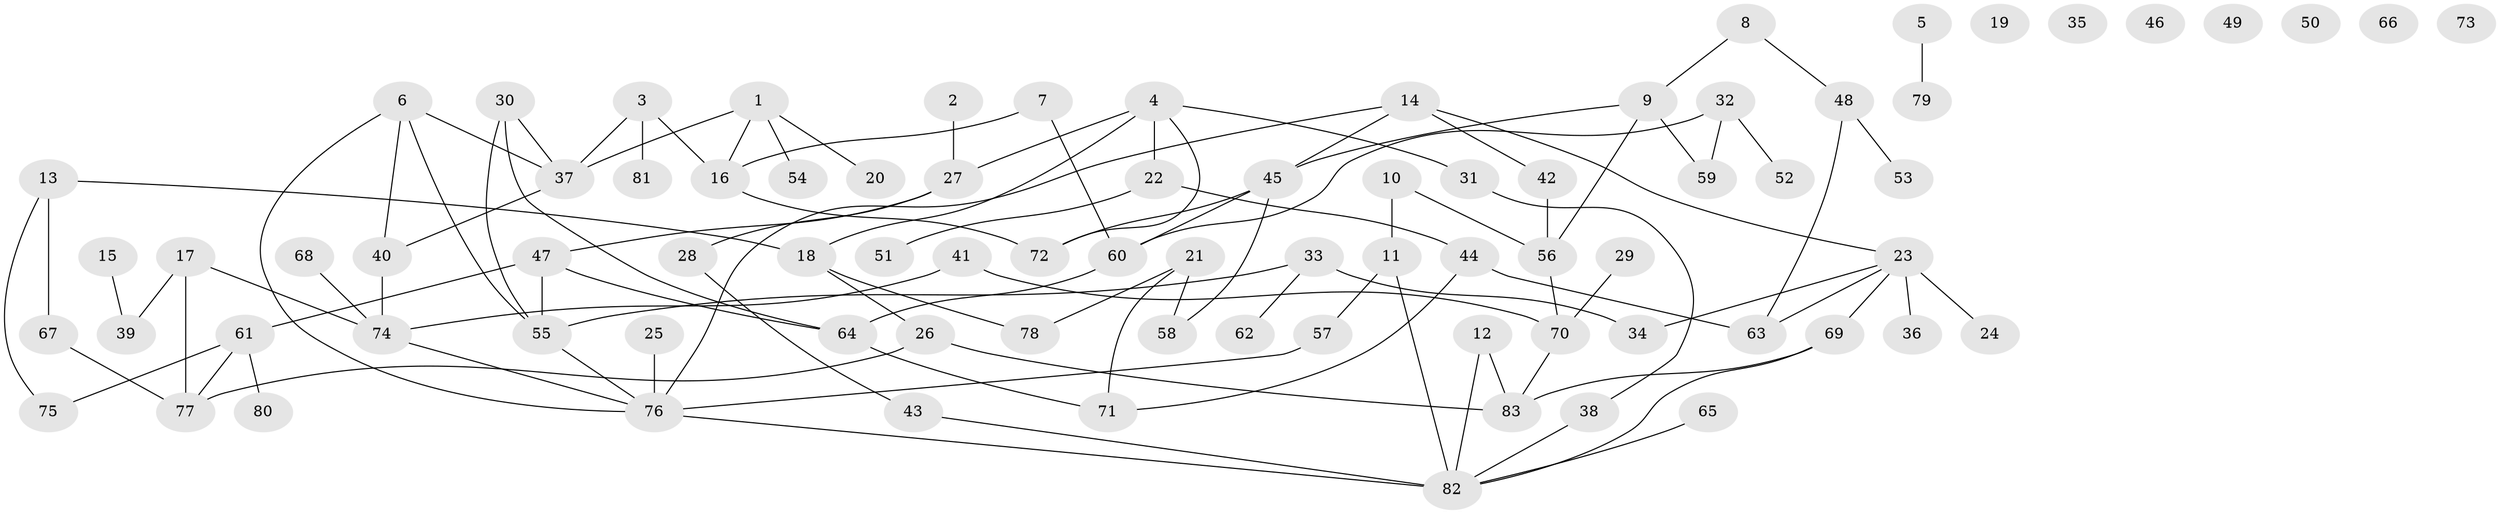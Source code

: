 // Generated by graph-tools (version 1.1) at 2025/40/03/09/25 04:40:09]
// undirected, 83 vertices, 105 edges
graph export_dot {
graph [start="1"]
  node [color=gray90,style=filled];
  1;
  2;
  3;
  4;
  5;
  6;
  7;
  8;
  9;
  10;
  11;
  12;
  13;
  14;
  15;
  16;
  17;
  18;
  19;
  20;
  21;
  22;
  23;
  24;
  25;
  26;
  27;
  28;
  29;
  30;
  31;
  32;
  33;
  34;
  35;
  36;
  37;
  38;
  39;
  40;
  41;
  42;
  43;
  44;
  45;
  46;
  47;
  48;
  49;
  50;
  51;
  52;
  53;
  54;
  55;
  56;
  57;
  58;
  59;
  60;
  61;
  62;
  63;
  64;
  65;
  66;
  67;
  68;
  69;
  70;
  71;
  72;
  73;
  74;
  75;
  76;
  77;
  78;
  79;
  80;
  81;
  82;
  83;
  1 -- 16;
  1 -- 20;
  1 -- 37;
  1 -- 54;
  2 -- 27;
  3 -- 16;
  3 -- 37;
  3 -- 81;
  4 -- 18;
  4 -- 22;
  4 -- 27;
  4 -- 31;
  4 -- 72;
  5 -- 79;
  6 -- 37;
  6 -- 40;
  6 -- 55;
  6 -- 76;
  7 -- 16;
  7 -- 60;
  8 -- 9;
  8 -- 48;
  9 -- 45;
  9 -- 56;
  9 -- 59;
  10 -- 11;
  10 -- 56;
  11 -- 57;
  11 -- 82;
  12 -- 82;
  12 -- 83;
  13 -- 18;
  13 -- 67;
  13 -- 75;
  14 -- 23;
  14 -- 42;
  14 -- 45;
  14 -- 76;
  15 -- 39;
  16 -- 72;
  17 -- 39;
  17 -- 74;
  17 -- 77;
  18 -- 26;
  18 -- 78;
  21 -- 58;
  21 -- 71;
  21 -- 78;
  22 -- 44;
  22 -- 51;
  23 -- 24;
  23 -- 34;
  23 -- 36;
  23 -- 63;
  23 -- 69;
  25 -- 76;
  26 -- 77;
  26 -- 83;
  27 -- 28;
  27 -- 47;
  28 -- 43;
  29 -- 70;
  30 -- 37;
  30 -- 55;
  30 -- 64;
  31 -- 38;
  32 -- 52;
  32 -- 59;
  32 -- 60;
  33 -- 34;
  33 -- 55;
  33 -- 62;
  37 -- 40;
  38 -- 82;
  40 -- 74;
  41 -- 70;
  41 -- 74;
  42 -- 56;
  43 -- 82;
  44 -- 63;
  44 -- 71;
  45 -- 58;
  45 -- 60;
  45 -- 72;
  47 -- 55;
  47 -- 61;
  47 -- 64;
  48 -- 53;
  48 -- 63;
  55 -- 76;
  56 -- 70;
  57 -- 76;
  60 -- 64;
  61 -- 75;
  61 -- 77;
  61 -- 80;
  64 -- 71;
  65 -- 82;
  67 -- 77;
  68 -- 74;
  69 -- 82;
  69 -- 83;
  70 -- 83;
  74 -- 76;
  76 -- 82;
}
